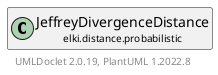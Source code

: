 @startuml
    remove .*\.(Instance|Par|Parameterizer|Factory)$
    set namespaceSeparator none
    hide empty fields
    hide empty methods

    class "<size:14>JeffreyDivergenceDistance.Par\n<size:10>elki.distance.probabilistic" as elki.distance.probabilistic.JeffreyDivergenceDistance.Par [[JeffreyDivergenceDistance.Par.html]] {
        +make(): JeffreyDivergenceDistance
    }

    interface "<size:14>Parameterizer\n<size:10>elki.utilities.optionhandling" as elki.utilities.optionhandling.Parameterizer [[../../utilities/optionhandling/Parameterizer.html]] {
        {abstract} +make(): Object
    }
    class "<size:14>JeffreyDivergenceDistance\n<size:10>elki.distance.probabilistic" as elki.distance.probabilistic.JeffreyDivergenceDistance [[JeffreyDivergenceDistance.html]]

    elki.utilities.optionhandling.Parameterizer <|.. elki.distance.probabilistic.JeffreyDivergenceDistance.Par
    elki.distance.probabilistic.JeffreyDivergenceDistance +-- elki.distance.probabilistic.JeffreyDivergenceDistance.Par

    center footer UMLDoclet 2.0.19, PlantUML 1.2022.8
@enduml
